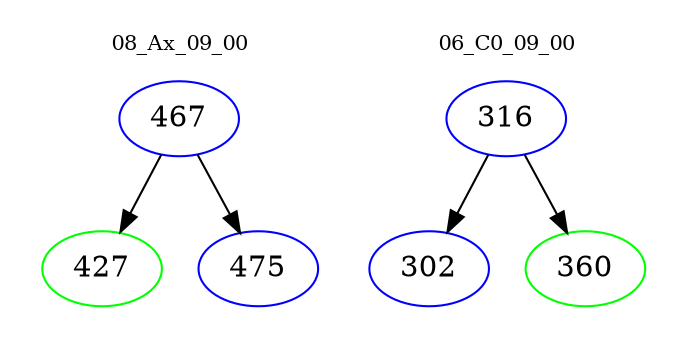 digraph{
subgraph cluster_0 {
color = white
label = "08_Ax_09_00";
fontsize=10;
T0_467 [label="467", color="blue"]
T0_467 -> T0_427 [color="black"]
T0_427 [label="427", color="green"]
T0_467 -> T0_475 [color="black"]
T0_475 [label="475", color="blue"]
}
subgraph cluster_1 {
color = white
label = "06_C0_09_00";
fontsize=10;
T1_316 [label="316", color="blue"]
T1_316 -> T1_302 [color="black"]
T1_302 [label="302", color="blue"]
T1_316 -> T1_360 [color="black"]
T1_360 [label="360", color="green"]
}
}
